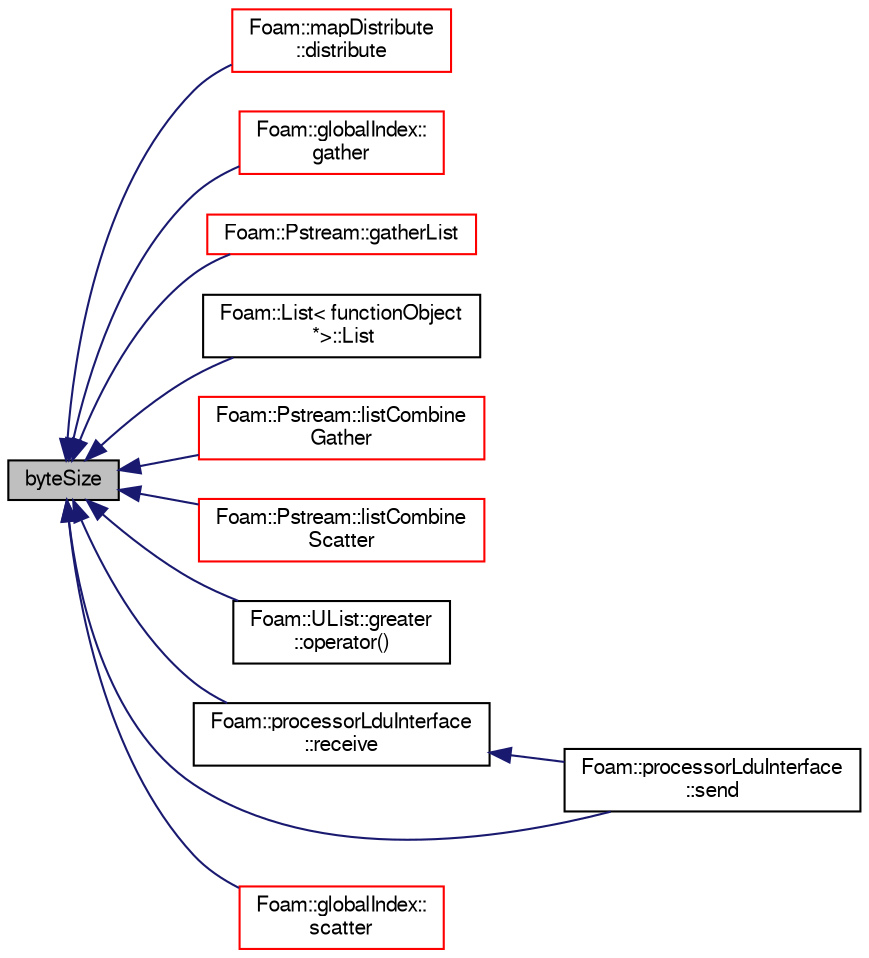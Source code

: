 digraph "byteSize"
{
  bgcolor="transparent";
  edge [fontname="FreeSans",fontsize="10",labelfontname="FreeSans",labelfontsize="10"];
  node [fontname="FreeSans",fontsize="10",shape=record];
  rankdir="LR";
  Node1259 [label="byteSize",height=0.2,width=0.4,color="black", fillcolor="grey75", style="filled", fontcolor="black"];
  Node1259 -> Node1260 [dir="back",color="midnightblue",fontsize="10",style="solid",fontname="FreeSans"];
  Node1260 [label="Foam::mapDistribute\l::distribute",height=0.2,width=0.4,color="red",URL="$a27362.html#a33e0f8481eb68bf011731ec98e8f7c65",tooltip="Distribute data. Note:schedule only used for Pstream::scheduled. "];
  Node1259 -> Node1445 [dir="back",color="midnightblue",fontsize="10",style="solid",fontname="FreeSans"];
  Node1445 [label="Foam::globalIndex::\lgather",height=0.2,width=0.4,color="red",URL="$a27330.html#a2ada785f9c593e27b85617451b04b393",tooltip="Collect data in processor order on master (== procIDs[0]). "];
  Node1259 -> Node1450 [dir="back",color="midnightblue",fontsize="10",style="solid",fontname="FreeSans"];
  Node1450 [label="Foam::Pstream::gatherList",height=0.2,width=0.4,color="red",URL="$a26250.html#afbdf64fb42cd760690d51a9a321792d9",tooltip="Gather data but keep individual values separate. "];
  Node1259 -> Node1559 [dir="back",color="midnightblue",fontsize="10",style="solid",fontname="FreeSans"];
  Node1559 [label="Foam::List\< functionObject\l *\>::List",height=0.2,width=0.4,color="black",URL="$a25694.html#a61fc7ead8ab7e6df752baece075286c1",tooltip="Copy constructor. "];
  Node1259 -> Node1560 [dir="back",color="midnightblue",fontsize="10",style="solid",fontname="FreeSans"];
  Node1560 [label="Foam::Pstream::listCombine\lGather",height=0.2,width=0.4,color="red",URL="$a26250.html#a8c0e5044dc4a942cf62b06797c3a743f"];
  Node1259 -> Node1581 [dir="back",color="midnightblue",fontsize="10",style="solid",fontname="FreeSans"];
  Node1581 [label="Foam::Pstream::listCombine\lScatter",height=0.2,width=0.4,color="red",URL="$a26250.html#adfd4915b68ab7181dccb847976286e56",tooltip="Scatter data. Reverse of combineGather. "];
  Node1259 -> Node1583 [dir="back",color="midnightblue",fontsize="10",style="solid",fontname="FreeSans"];
  Node1583 [label="Foam::UList::greater\l::operator()",height=0.2,width=0.4,color="black",URL="$a25986.html#a49202d8cfd6e19f3d43c028252050ed7"];
  Node1259 -> Node1584 [dir="back",color="midnightblue",fontsize="10",style="solid",fontname="FreeSans"];
  Node1584 [label="Foam::processorLduInterface\l::receive",height=0.2,width=0.4,color="black",URL="$a26862.html#a2a35a65f15a64622670eeab23c0f0137",tooltip="Raw field receive function. "];
  Node1584 -> Node1585 [dir="back",color="midnightblue",fontsize="10",style="solid",fontname="FreeSans"];
  Node1585 [label="Foam::processorLduInterface\l::send",height=0.2,width=0.4,color="black",URL="$a26862.html#a190e983931759cb8de6a0d7d5a176062",tooltip="Raw send function. "];
  Node1259 -> Node1586 [dir="back",color="midnightblue",fontsize="10",style="solid",fontname="FreeSans"];
  Node1586 [label="Foam::globalIndex::\lscatter",height=0.2,width=0.4,color="red",URL="$a27330.html#a2e964657608ecbc2154a0e8e2e28b815",tooltip="Distribute data in processor order. Requires fld to be sized! "];
  Node1259 -> Node1585 [dir="back",color="midnightblue",fontsize="10",style="solid",fontname="FreeSans"];
}
